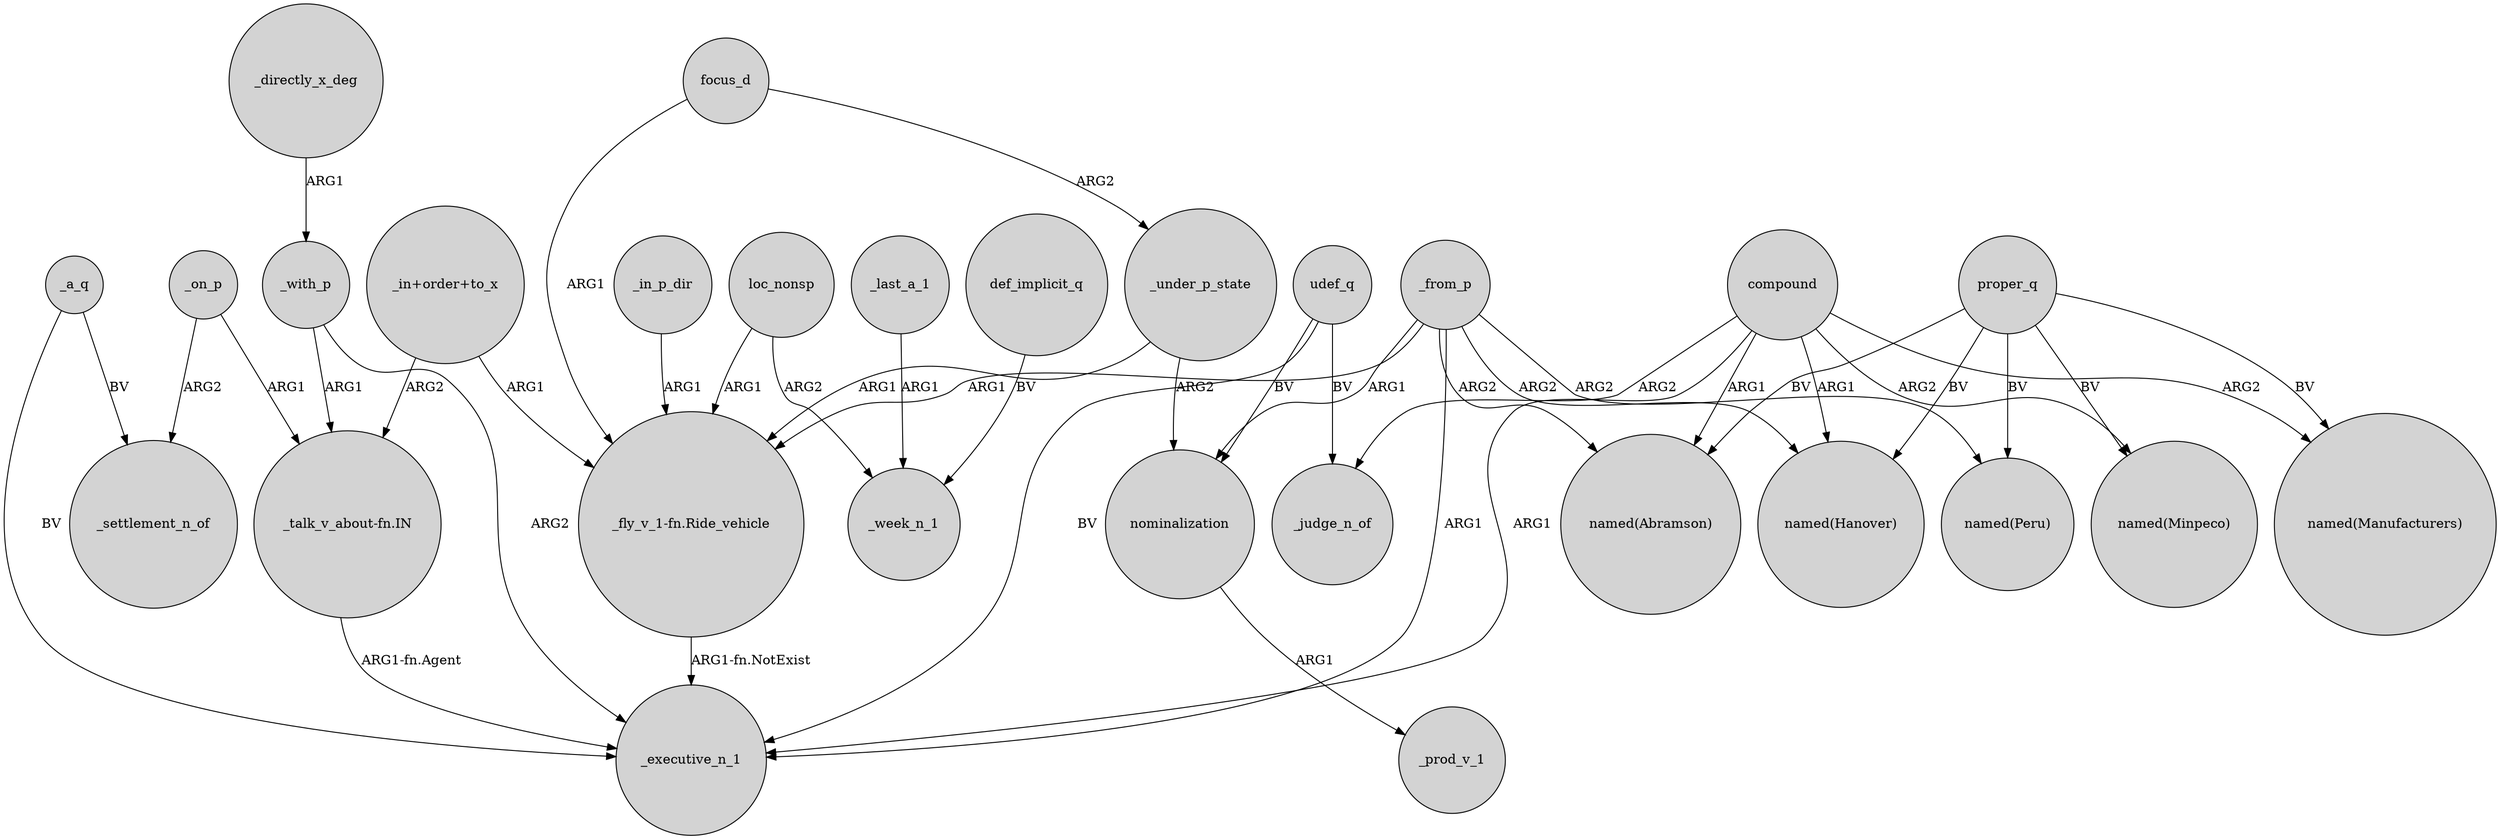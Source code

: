 digraph {
	node [shape=circle style=filled]
	_with_p -> _executive_n_1 [label=ARG2]
	_on_p -> "_talk_v_about-fn.IN" [label=ARG1]
	loc_nonsp -> "_fly_v_1-fn.Ride_vehicle" [label=ARG1]
	def_implicit_q -> _week_n_1 [label=BV]
	"_talk_v_about-fn.IN" -> _executive_n_1 [label="ARG1-fn.Agent"]
	focus_d -> "_fly_v_1-fn.Ride_vehicle" [label=ARG1]
	_a_q -> _settlement_n_of [label=BV]
	udef_q -> _executive_n_1 [label=BV]
	proper_q -> "named(Peru)" [label=BV]
	_under_p_state -> "_fly_v_1-fn.Ride_vehicle" [label=ARG1]
	_on_p -> _settlement_n_of [label=ARG2]
	proper_q -> "named(Minpeco)" [label=BV]
	compound -> _judge_n_of [label=ARG2]
	compound -> _executive_n_1 [label=ARG1]
	_from_p -> "named(Hanover)" [label=ARG2]
	proper_q -> "named(Manufacturers)" [label=BV]
	_under_p_state -> nominalization [label=ARG2]
	_in_p_dir -> "_fly_v_1-fn.Ride_vehicle" [label=ARG1]
	udef_q -> _judge_n_of [label=BV]
	loc_nonsp -> _week_n_1 [label=ARG2]
	compound -> "named(Abramson)" [label=ARG1]
	compound -> "named(Minpeco)" [label=ARG2]
	"_in+order+to_x" -> "_talk_v_about-fn.IN" [label=ARG2]
	_from_p -> "named(Abramson)" [label=ARG2]
	_from_p -> "named(Peru)" [label=ARG2]
	"_in+order+to_x" -> "_fly_v_1-fn.Ride_vehicle" [label=ARG1]
	_last_a_1 -> _week_n_1 [label=ARG1]
	_from_p -> _executive_n_1 [label=ARG1]
	proper_q -> "named(Abramson)" [label=BV]
	udef_q -> nominalization [label=BV]
	_directly_x_deg -> _with_p [label=ARG1]
	proper_q -> "named(Hanover)" [label=BV]
	compound -> "named(Manufacturers)" [label=ARG2]
	nominalization -> _prod_v_1 [label=ARG1]
	"_fly_v_1-fn.Ride_vehicle" -> _executive_n_1 [label="ARG1-fn.NotExist"]
	compound -> "named(Hanover)" [label=ARG1]
	_from_p -> "_fly_v_1-fn.Ride_vehicle" [label=ARG1]
	_a_q -> _executive_n_1 [label=BV]
	_from_p -> nominalization [label=ARG1]
	focus_d -> _under_p_state [label=ARG2]
	_with_p -> "_talk_v_about-fn.IN" [label=ARG1]
}
